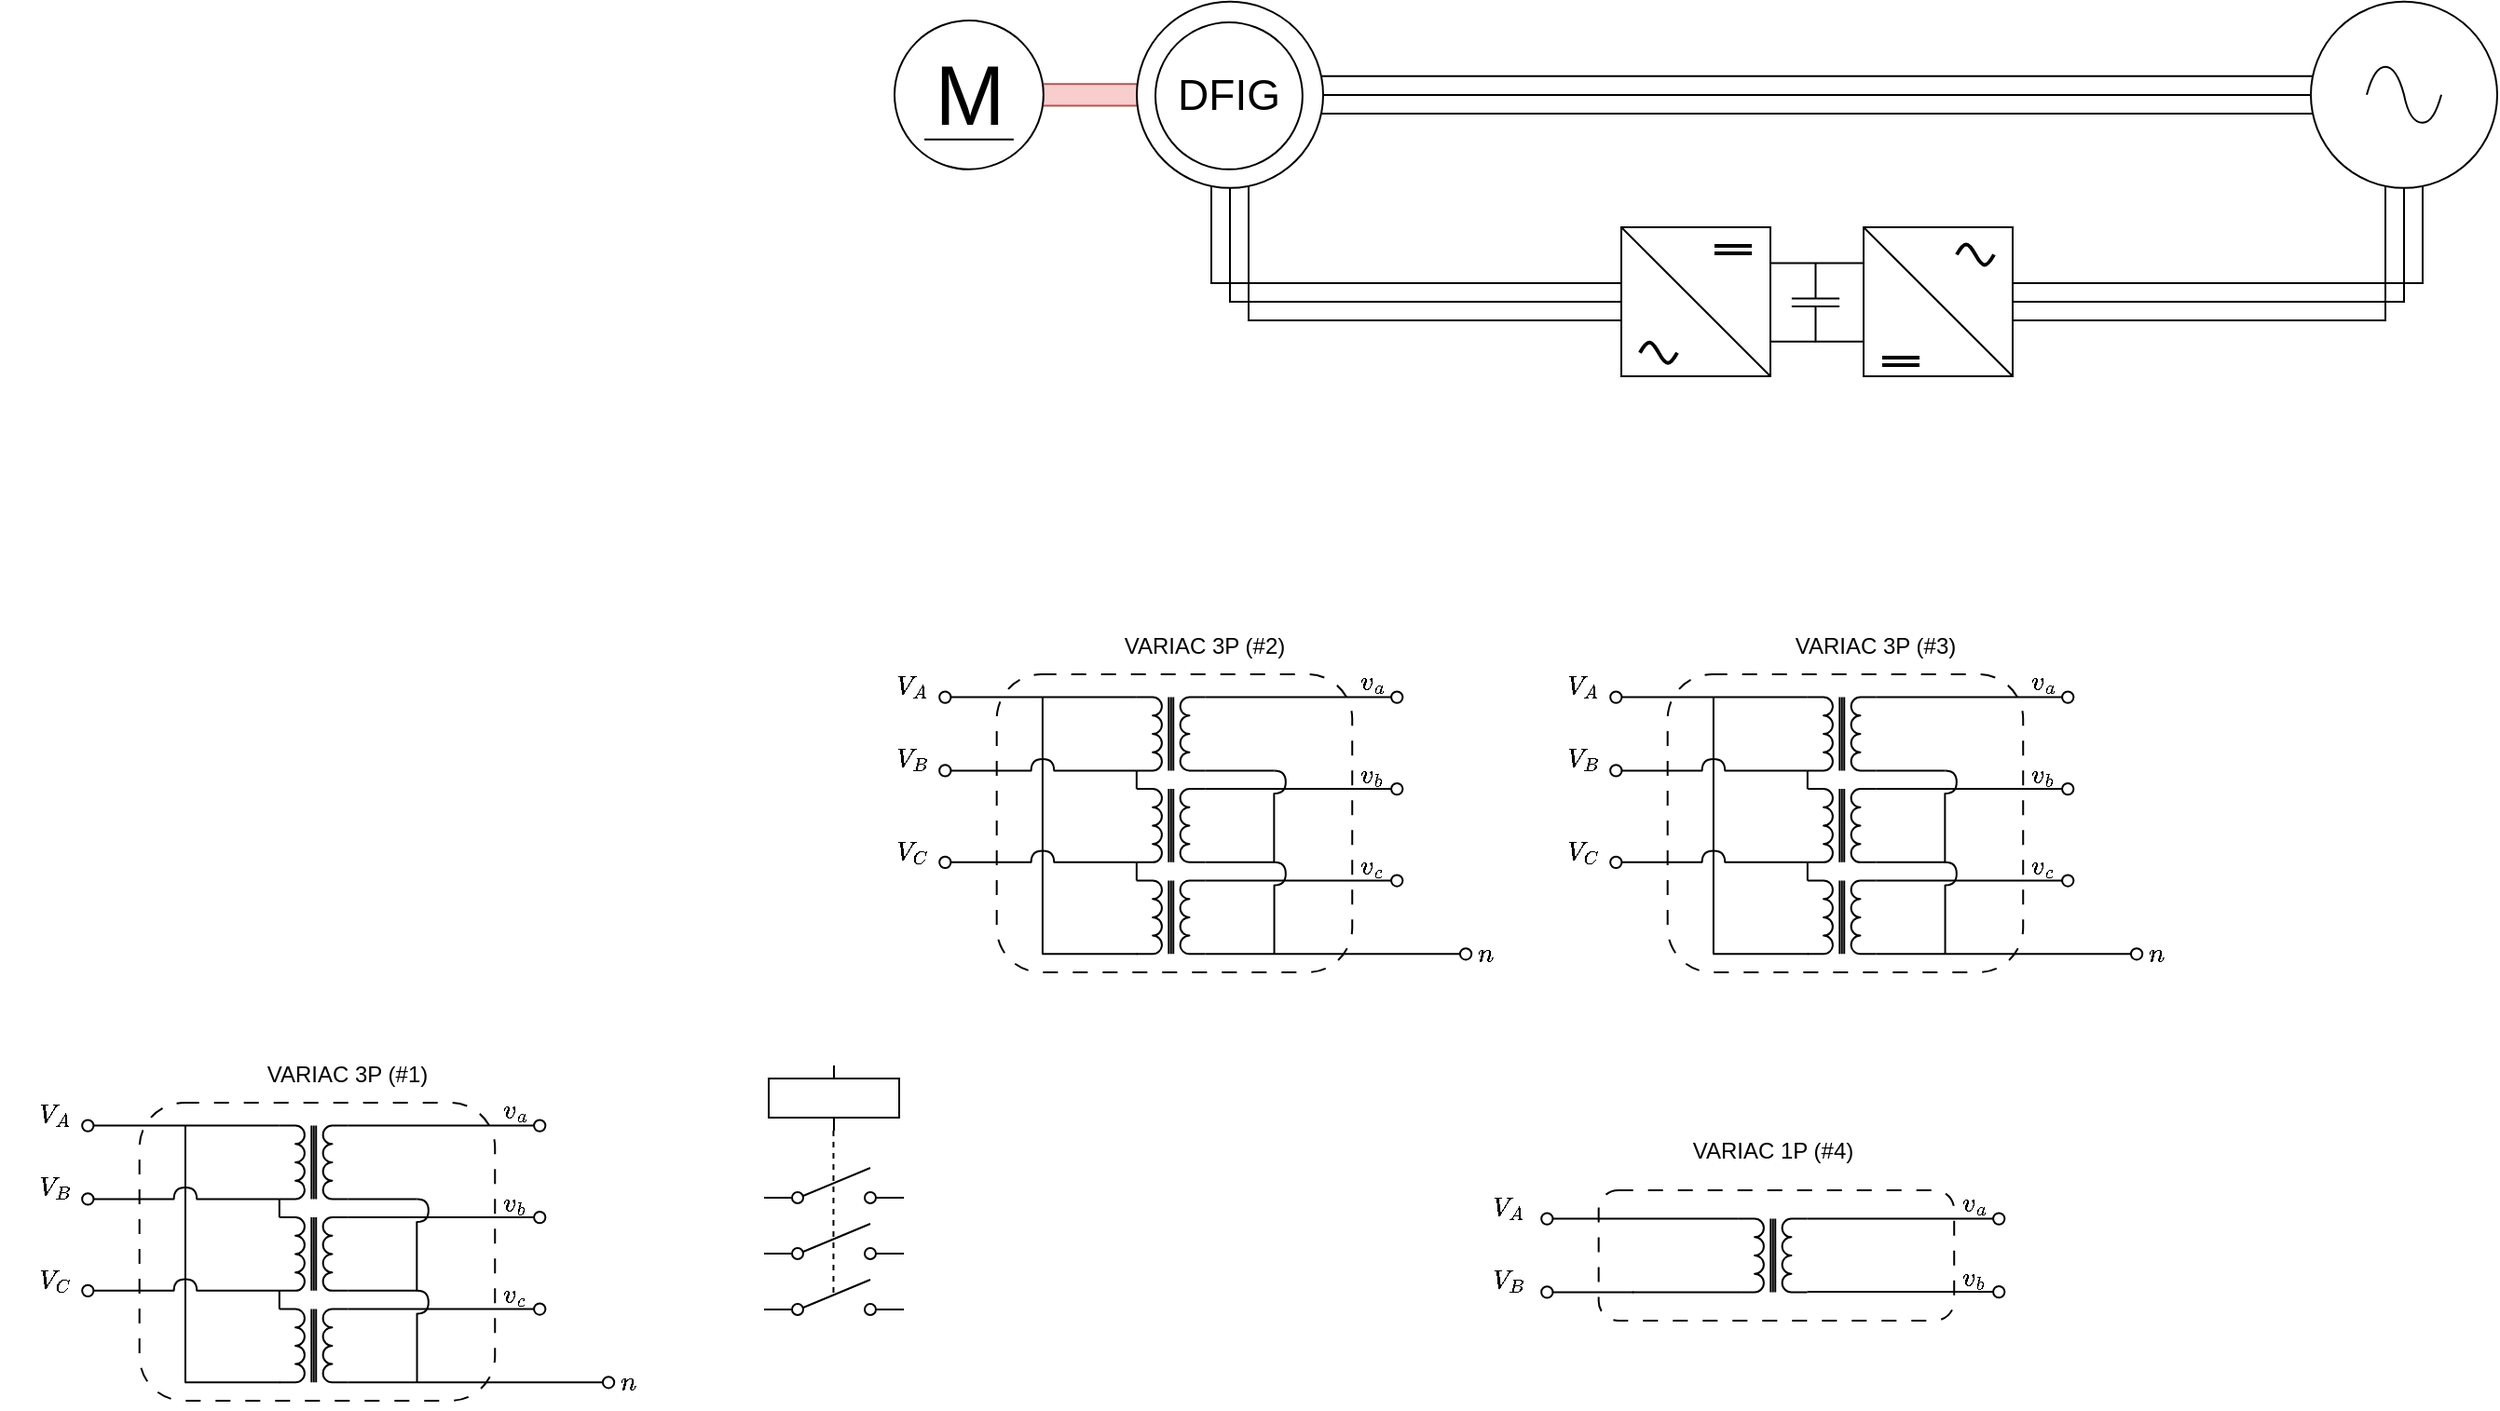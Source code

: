 <mxfile version="24.3.1" type="github">
  <diagram name="Página-1" id="jFUMzmTcp-UO0v1cyduV">
    <mxGraphModel dx="1426" dy="422" grid="1" gridSize="10" guides="1" tooltips="1" connect="1" arrows="1" fold="1" page="0" pageScale="1" pageWidth="827" pageHeight="1169" math="1" shadow="0">
      <root>
        <mxCell id="0" />
        <mxCell id="1" parent="0" />
        <mxCell id="bJwlDcDGvbLAupbXf0Zy-49" value="" style="rounded=1;whiteSpace=wrap;html=1;fillColor=#f8cecc;strokeColor=#b85450;" vertex="1" parent="1">
          <mxGeometry x="-30" y="133.1" width="69.93" height="11.66" as="geometry" />
        </mxCell>
        <mxCell id="bJwlDcDGvbLAupbXf0Zy-27" value="" style="verticalLabelPosition=middle;shadow=0;dashed=0;align=center;html=1;verticalAlign=middle;strokeWidth=1;shape=ellipse;fontSize=23;perimeter=ellipsePerimeter;perimeterSpacing=0;gradientColor=none;fillStyle=auto;" vertex="1" parent="1">
          <mxGeometry x="30" y="88.93" width="100" height="100" as="geometry" />
        </mxCell>
        <mxCell id="bJwlDcDGvbLAupbXf0Zy-1" value="" style="whiteSpace=wrap;html=1;aspect=fixed;" vertex="1" parent="1">
          <mxGeometry x="290" y="210" width="80" height="80" as="geometry" />
        </mxCell>
        <mxCell id="bJwlDcDGvbLAupbXf0Zy-2" value="" style="whiteSpace=wrap;html=1;aspect=fixed;" vertex="1" parent="1">
          <mxGeometry x="420" y="210" width="80" height="80" as="geometry" />
        </mxCell>
        <mxCell id="bJwlDcDGvbLAupbXf0Zy-3" value="" style="endArrow=none;html=1;rounded=0;entryX=0;entryY=0;entryDx=0;entryDy=0;exitX=1;exitY=1;exitDx=0;exitDy=0;" edge="1" parent="1" source="bJwlDcDGvbLAupbXf0Zy-1" target="bJwlDcDGvbLAupbXf0Zy-1">
          <mxGeometry width="50" height="50" relative="1" as="geometry">
            <mxPoint x="370" y="280" as="sourcePoint" />
            <mxPoint x="420" y="230" as="targetPoint" />
          </mxGeometry>
        </mxCell>
        <mxCell id="bJwlDcDGvbLAupbXf0Zy-4" value="" style="endArrow=none;html=1;rounded=0;entryX=0;entryY=0;entryDx=0;entryDy=0;exitX=1;exitY=1;exitDx=0;exitDy=0;" edge="1" parent="1">
          <mxGeometry width="50" height="50" relative="1" as="geometry">
            <mxPoint x="500" y="290" as="sourcePoint" />
            <mxPoint x="420" y="210" as="targetPoint" />
          </mxGeometry>
        </mxCell>
        <mxCell id="bJwlDcDGvbLAupbXf0Zy-6" value="" style="pointerEvents=1;verticalLabelPosition=bottom;shadow=0;dashed=0;align=center;html=1;verticalAlign=top;shape=mxgraph.electrical.waveforms.sine_wave;strokeWidth=2;" vertex="1" parent="1">
          <mxGeometry x="470" y="217.35" width="20" height="14.71" as="geometry" />
        </mxCell>
        <mxCell id="bJwlDcDGvbLAupbXf0Zy-8" value="" style="pointerEvents=1;verticalLabelPosition=bottom;shadow=0;dashed=0;align=center;html=1;verticalAlign=top;shape=mxgraph.electrical.waveforms.sine_wave;strokeWidth=2;" vertex="1" parent="1">
          <mxGeometry x="300" y="270" width="20" height="14.71" as="geometry" />
        </mxCell>
        <mxCell id="bJwlDcDGvbLAupbXf0Zy-12" value="" style="group" vertex="1" connectable="0" parent="1">
          <mxGeometry x="340" y="220" width="20" height="4" as="geometry" />
        </mxCell>
        <mxCell id="bJwlDcDGvbLAupbXf0Zy-10" value="" style="endArrow=none;html=1;rounded=0;strokeWidth=2;" edge="1" parent="bJwlDcDGvbLAupbXf0Zy-12">
          <mxGeometry width="50" height="50" relative="1" as="geometry">
            <mxPoint as="sourcePoint" />
            <mxPoint x="20" as="targetPoint" />
          </mxGeometry>
        </mxCell>
        <mxCell id="bJwlDcDGvbLAupbXf0Zy-9" value="" style="endArrow=none;html=1;rounded=0;strokeWidth=2;" edge="1" parent="bJwlDcDGvbLAupbXf0Zy-12">
          <mxGeometry width="50" height="50" relative="1" as="geometry">
            <mxPoint y="4" as="sourcePoint" />
            <mxPoint x="20" y="4" as="targetPoint" />
          </mxGeometry>
        </mxCell>
        <mxCell id="bJwlDcDGvbLAupbXf0Zy-13" value="" style="group" vertex="1" connectable="0" parent="1">
          <mxGeometry x="430" y="280" width="20" height="4" as="geometry" />
        </mxCell>
        <mxCell id="bJwlDcDGvbLAupbXf0Zy-14" value="" style="endArrow=none;html=1;rounded=0;strokeWidth=2;" edge="1" parent="bJwlDcDGvbLAupbXf0Zy-13">
          <mxGeometry width="50" height="50" relative="1" as="geometry">
            <mxPoint as="sourcePoint" />
            <mxPoint x="20" as="targetPoint" />
          </mxGeometry>
        </mxCell>
        <mxCell id="bJwlDcDGvbLAupbXf0Zy-15" value="" style="endArrow=none;html=1;rounded=0;strokeWidth=2;" edge="1" parent="bJwlDcDGvbLAupbXf0Zy-13">
          <mxGeometry width="50" height="50" relative="1" as="geometry">
            <mxPoint y="4" as="sourcePoint" />
            <mxPoint x="20" y="4" as="targetPoint" />
          </mxGeometry>
        </mxCell>
        <mxCell id="bJwlDcDGvbLAupbXf0Zy-17" value="" style="endArrow=none;html=1;rounded=0;entryX=0;entryY=0;entryDx=0;entryDy=0;" edge="1" parent="1">
          <mxGeometry width="50" height="50" relative="1" as="geometry">
            <mxPoint x="420" y="229.278" as="sourcePoint" />
            <mxPoint x="370" y="229.278" as="targetPoint" />
          </mxGeometry>
        </mxCell>
        <mxCell id="bJwlDcDGvbLAupbXf0Zy-18" value="" style="endArrow=none;html=1;rounded=0;entryX=0;entryY=0;entryDx=0;entryDy=0;" edge="1" parent="1">
          <mxGeometry width="50" height="50" relative="1" as="geometry">
            <mxPoint x="420" y="271.338" as="sourcePoint" />
            <mxPoint x="370" y="271.338" as="targetPoint" />
          </mxGeometry>
        </mxCell>
        <mxCell id="bJwlDcDGvbLAupbXf0Zy-20" value="" style="pointerEvents=1;verticalLabelPosition=bottom;shadow=0;dashed=0;align=center;html=1;verticalAlign=top;shape=mxgraph.electrical.capacitors.capacitor_1;rotation=90;flipV=1;flipH=1;" vertex="1" parent="1">
          <mxGeometry x="372.9" y="237.6" width="42.69" height="25.62" as="geometry" />
        </mxCell>
        <mxCell id="bJwlDcDGvbLAupbXf0Zy-21" value="DFIG" style="verticalLabelPosition=middle;shadow=0;dashed=0;align=center;html=1;verticalAlign=middle;strokeWidth=1;shape=ellipse;fontSize=23;perimeter=ellipsePerimeter;perimeterSpacing=0;gradientColor=none;fillStyle=auto;" vertex="1" parent="1">
          <mxGeometry x="40" y="100" width="78.93" height="78.93" as="geometry" />
        </mxCell>
        <mxCell id="bJwlDcDGvbLAupbXf0Zy-22" value="" style="pointerEvents=1;verticalLabelPosition=bottom;shadow=0;dashed=0;align=center;html=1;verticalAlign=top;shape=mxgraph.electrical.signal_sources.source;aspect=fixed;points=[[0.5,0,0],[1,0.5,0],[0.5,1,0],[0,0.5,0]];elSignalType=ac;" vertex="1" parent="1">
          <mxGeometry x="660" y="88.932" width="100" height="100" as="geometry" />
        </mxCell>
        <mxCell id="bJwlDcDGvbLAupbXf0Zy-23" value="" style="endArrow=none;html=1;rounded=0;entryX=0.002;entryY=0.645;entryDx=0;entryDy=0;entryPerimeter=0;exitX=0.977;exitY=0.645;exitDx=0;exitDy=0;exitPerimeter=0;" edge="1" parent="1">
          <mxGeometry width="50" height="50" relative="1" as="geometry">
            <mxPoint x="128.5" y="149.0" as="sourcePoint" />
            <mxPoint x="661.0" y="149.0" as="targetPoint" />
          </mxGeometry>
        </mxCell>
        <mxCell id="bJwlDcDGvbLAupbXf0Zy-24" value="" style="endArrow=none;html=1;rounded=0;" edge="1" parent="1">
          <mxGeometry width="50" height="50" relative="1" as="geometry">
            <mxPoint x="130" y="139" as="sourcePoint" />
            <mxPoint x="660" y="139" as="targetPoint" />
          </mxGeometry>
        </mxCell>
        <mxCell id="bJwlDcDGvbLAupbXf0Zy-25" value="" style="endArrow=none;html=1;rounded=0;entryX=0.002;entryY=0.645;entryDx=0;entryDy=0;entryPerimeter=0;exitX=0.977;exitY=0.645;exitDx=0;exitDy=0;exitPerimeter=0;" edge="1" parent="1">
          <mxGeometry width="50" height="50" relative="1" as="geometry">
            <mxPoint x="129" y="128.863" as="sourcePoint" />
            <mxPoint x="661" y="128.863" as="targetPoint" />
          </mxGeometry>
        </mxCell>
        <mxCell id="bJwlDcDGvbLAupbXf0Zy-28" value="" style="endArrow=none;html=1;rounded=0;" edge="1" parent="1">
          <mxGeometry width="50" height="50" relative="1" as="geometry">
            <mxPoint x="89.5" y="260" as="sourcePoint" />
            <mxPoint x="290" y="260" as="targetPoint" />
          </mxGeometry>
        </mxCell>
        <mxCell id="bJwlDcDGvbLAupbXf0Zy-29" value="" style="endArrow=none;html=1;rounded=0;" edge="1" parent="1">
          <mxGeometry width="50" height="50" relative="1" as="geometry">
            <mxPoint x="79.5" y="250" as="sourcePoint" />
            <mxPoint x="290" y="250" as="targetPoint" />
          </mxGeometry>
        </mxCell>
        <mxCell id="bJwlDcDGvbLAupbXf0Zy-30" value="" style="endArrow=none;html=1;rounded=0;" edge="1" parent="1">
          <mxGeometry width="50" height="50" relative="1" as="geometry">
            <mxPoint x="69.5" y="240" as="sourcePoint" />
            <mxPoint x="290" y="240" as="targetPoint" />
          </mxGeometry>
        </mxCell>
        <mxCell id="bJwlDcDGvbLAupbXf0Zy-35" value="" style="endArrow=none;html=1;rounded=0;" edge="1" parent="1">
          <mxGeometry width="50" height="50" relative="1" as="geometry">
            <mxPoint x="70" y="240" as="sourcePoint" />
            <mxPoint x="70" y="187.996" as="targetPoint" />
          </mxGeometry>
        </mxCell>
        <mxCell id="bJwlDcDGvbLAupbXf0Zy-36" value="" style="endArrow=none;html=1;rounded=0;" edge="1" parent="1">
          <mxGeometry width="50" height="50" relative="1" as="geometry">
            <mxPoint x="80" y="250" as="sourcePoint" />
            <mxPoint x="80" y="188.996" as="targetPoint" />
          </mxGeometry>
        </mxCell>
        <mxCell id="bJwlDcDGvbLAupbXf0Zy-37" value="" style="endArrow=none;html=1;rounded=0;" edge="1" parent="1">
          <mxGeometry width="50" height="50" relative="1" as="geometry">
            <mxPoint x="90" y="260" as="sourcePoint" />
            <mxPoint x="90" y="187.996" as="targetPoint" />
          </mxGeometry>
        </mxCell>
        <mxCell id="bJwlDcDGvbLAupbXf0Zy-46" value="" style="group" vertex="1" connectable="0" parent="1">
          <mxGeometry x="700" y="187.996" width="20" height="72.004" as="geometry" />
        </mxCell>
        <mxCell id="bJwlDcDGvbLAupbXf0Zy-42" value="" style="endArrow=none;html=1;rounded=0;" edge="1" parent="bJwlDcDGvbLAupbXf0Zy-46">
          <mxGeometry width="50" height="50" relative="1" as="geometry">
            <mxPoint x="20" y="52.004" as="sourcePoint" />
            <mxPoint x="20" as="targetPoint" />
          </mxGeometry>
        </mxCell>
        <mxCell id="bJwlDcDGvbLAupbXf0Zy-43" value="" style="endArrow=none;html=1;rounded=0;" edge="1" parent="bJwlDcDGvbLAupbXf0Zy-46">
          <mxGeometry width="50" height="50" relative="1" as="geometry">
            <mxPoint x="10" y="62.004" as="sourcePoint" />
            <mxPoint x="10" y="1" as="targetPoint" />
          </mxGeometry>
        </mxCell>
        <mxCell id="bJwlDcDGvbLAupbXf0Zy-44" value="" style="endArrow=none;html=1;rounded=0;" edge="1" parent="bJwlDcDGvbLAupbXf0Zy-46">
          <mxGeometry width="50" height="50" relative="1" as="geometry">
            <mxPoint y="72.004" as="sourcePoint" />
            <mxPoint as="targetPoint" />
          </mxGeometry>
        </mxCell>
        <mxCell id="bJwlDcDGvbLAupbXf0Zy-47" value="" style="group" vertex="1" connectable="0" parent="1">
          <mxGeometry x="500" y="240" width="220.5" height="20" as="geometry" />
        </mxCell>
        <mxCell id="bJwlDcDGvbLAupbXf0Zy-39" value="" style="endArrow=none;html=1;rounded=0;" edge="1" parent="bJwlDcDGvbLAupbXf0Zy-47">
          <mxGeometry width="50" height="50" relative="1" as="geometry">
            <mxPoint x="200.5" y="20" as="sourcePoint" />
            <mxPoint y="20" as="targetPoint" />
          </mxGeometry>
        </mxCell>
        <mxCell id="bJwlDcDGvbLAupbXf0Zy-40" value="" style="endArrow=none;html=1;rounded=0;" edge="1" parent="bJwlDcDGvbLAupbXf0Zy-47">
          <mxGeometry width="50" height="50" relative="1" as="geometry">
            <mxPoint x="210.5" y="10" as="sourcePoint" />
            <mxPoint y="10" as="targetPoint" />
          </mxGeometry>
        </mxCell>
        <mxCell id="bJwlDcDGvbLAupbXf0Zy-41" value="" style="endArrow=none;html=1;rounded=0;" edge="1" parent="bJwlDcDGvbLAupbXf0Zy-47">
          <mxGeometry width="50" height="50" relative="1" as="geometry">
            <mxPoint x="220.5" as="sourcePoint" />
            <mxPoint as="targetPoint" />
          </mxGeometry>
        </mxCell>
        <mxCell id="bJwlDcDGvbLAupbXf0Zy-48" value="M" style="dashed=0;outlineConnect=0;align=center;html=1;shape=mxgraph.pid.engines.electric_motor_(dc);fontSize=45;" vertex="1" parent="1">
          <mxGeometry x="-100" y="98.965" width="79.93" height="79.93" as="geometry" />
        </mxCell>
        <mxCell id="bJwlDcDGvbLAupbXf0Zy-277" value="" style="group" vertex="1" connectable="0" parent="1">
          <mxGeometry x="-120" y="420" width="350" height="190" as="geometry" />
        </mxCell>
        <mxCell id="bJwlDcDGvbLAupbXf0Zy-105" value="" style="group" vertex="1" connectable="0" parent="bJwlDcDGvbLAupbXf0Zy-277">
          <mxGeometry x="44.075" y="30" width="308.615" height="160" as="geometry" />
        </mxCell>
        <mxCell id="bJwlDcDGvbLAupbXf0Zy-76" value="" style="rounded=1;whiteSpace=wrap;html=1;fillColor=none;dashed=1;dashPattern=8 8;strokeColor=#000000;fontColor=#FF0000;" vertex="1" parent="bJwlDcDGvbLAupbXf0Zy-105">
          <mxGeometry x="30.769" width="190.77" height="160" as="geometry" />
        </mxCell>
        <mxCell id="bJwlDcDGvbLAupbXf0Zy-50" value="" style="pointerEvents=1;verticalLabelPosition=bottom;shadow=0;dashed=0;align=center;html=1;verticalAlign=top;shape=mxgraph.electrical.inductors.transformer_1;rotation=90;" vertex="1" parent="bJwlDcDGvbLAupbXf0Zy-105">
          <mxGeometry x="104.616" y="13.538" width="39.385" height="36.923" as="geometry" />
        </mxCell>
        <mxCell id="bJwlDcDGvbLAupbXf0Zy-51" value="" style="pointerEvents=1;verticalLabelPosition=bottom;shadow=0;dashed=0;align=center;html=1;verticalAlign=top;shape=mxgraph.electrical.inductors.transformer_1;rotation=90;" vertex="1" parent="bJwlDcDGvbLAupbXf0Zy-105">
          <mxGeometry x="104.616" y="62.769" width="39.385" height="36.923" as="geometry" />
        </mxCell>
        <mxCell id="bJwlDcDGvbLAupbXf0Zy-52" value="" style="pointerEvents=1;verticalLabelPosition=bottom;shadow=0;dashed=0;align=center;html=1;verticalAlign=top;shape=mxgraph.electrical.inductors.transformer_1;rotation=90;" vertex="1" parent="bJwlDcDGvbLAupbXf0Zy-105">
          <mxGeometry x="104.616" y="112" width="39.385" height="36.923" as="geometry" />
        </mxCell>
        <mxCell id="bJwlDcDGvbLAupbXf0Zy-53" value="" style="endArrow=none;html=1;rounded=0;entryX=1;entryY=1;entryDx=0;entryDy=0;entryPerimeter=0;exitX=0;exitY=1;exitDx=0;exitDy=0;exitPerimeter=0;" edge="1" parent="bJwlDcDGvbLAupbXf0Zy-105" source="bJwlDcDGvbLAupbXf0Zy-51" target="bJwlDcDGvbLAupbXf0Zy-50">
          <mxGeometry width="50" height="50" relative="1" as="geometry">
            <mxPoint x="123.078" y="81.231" as="sourcePoint" />
            <mxPoint x="153.847" y="50.462" as="targetPoint" />
          </mxGeometry>
        </mxCell>
        <mxCell id="bJwlDcDGvbLAupbXf0Zy-54" value="" style="endArrow=none;html=1;rounded=0;exitX=0;exitY=1;exitDx=0;exitDy=0;exitPerimeter=0;entryX=1;entryY=1;entryDx=0;entryDy=0;entryPerimeter=0;edgeStyle=orthogonalEdgeStyle;" edge="1" parent="bJwlDcDGvbLAupbXf0Zy-105" source="bJwlDcDGvbLAupbXf0Zy-52" target="bJwlDcDGvbLAupbXf0Zy-51">
          <mxGeometry width="50" height="50" relative="1" as="geometry">
            <mxPoint x="112.001" y="67.692" as="sourcePoint" />
            <mxPoint x="105.847" y="99.692" as="targetPoint" />
          </mxGeometry>
        </mxCell>
        <mxCell id="bJwlDcDGvbLAupbXf0Zy-59" value="" style="endArrow=none;html=1;rounded=0;entryX=0;entryY=1;entryDx=0;entryDy=0;entryPerimeter=0;" edge="1" parent="bJwlDcDGvbLAupbXf0Zy-105" target="bJwlDcDGvbLAupbXf0Zy-50">
          <mxGeometry width="50" height="50" relative="1" as="geometry">
            <mxPoint x="6.154" y="12.308" as="sourcePoint" />
            <mxPoint x="110.77" y="12.308" as="targetPoint" />
          </mxGeometry>
        </mxCell>
        <mxCell id="bJwlDcDGvbLAupbXf0Zy-60" value="" style="endArrow=none;html=1;rounded=0;entryX=0;entryY=1;entryDx=0;entryDy=0;entryPerimeter=0;" edge="1" parent="bJwlDcDGvbLAupbXf0Zy-105">
          <mxGeometry width="50" height="50" relative="1" as="geometry">
            <mxPoint x="55.077" y="150.154" as="sourcePoint" />
            <mxPoint x="106.462" y="150.154" as="targetPoint" />
          </mxGeometry>
        </mxCell>
        <mxCell id="bJwlDcDGvbLAupbXf0Zy-62" value="" style="endArrow=none;html=1;rounded=0;edgeStyle=orthogonalEdgeStyle;endSize=6;strokeWidth=1;" edge="1" parent="bJwlDcDGvbLAupbXf0Zy-105">
          <mxGeometry width="50" height="50" relative="1" as="geometry">
            <mxPoint x="55.385" y="150.154" as="sourcePoint" />
            <mxPoint x="55.385" y="12.308" as="targetPoint" />
          </mxGeometry>
        </mxCell>
        <mxCell id="bJwlDcDGvbLAupbXf0Zy-65" value="" style="endArrow=none;html=1;rounded=0;entryX=0;entryY=1;entryDx=0;entryDy=0;entryPerimeter=0;" edge="1" parent="bJwlDcDGvbLAupbXf0Zy-105">
          <mxGeometry width="50" height="50" relative="1" as="geometry">
            <mxPoint x="61.231" y="51.692" as="sourcePoint" />
            <mxPoint x="105.847" y="51.692" as="targetPoint" />
          </mxGeometry>
        </mxCell>
        <mxCell id="bJwlDcDGvbLAupbXf0Zy-66" value="" style="endArrow=none;html=1;rounded=0;entryX=0;entryY=1;entryDx=0;entryDy=0;entryPerimeter=0;" edge="1" parent="bJwlDcDGvbLAupbXf0Zy-105">
          <mxGeometry width="50" height="50" relative="1" as="geometry">
            <mxPoint x="61.231" y="100.923" as="sourcePoint" />
            <mxPoint x="105.847" y="100.923" as="targetPoint" />
          </mxGeometry>
        </mxCell>
        <mxCell id="bJwlDcDGvbLAupbXf0Zy-69" value="" style="shape=requiredInterface;html=1;verticalLabelPosition=bottom;sketch=0;direction=north;" vertex="1" parent="bJwlDcDGvbLAupbXf0Zy-105">
          <mxGeometry x="49.231" y="45.538" width="12.308" height="6.154" as="geometry" />
        </mxCell>
        <mxCell id="bJwlDcDGvbLAupbXf0Zy-70" value="" style="shape=requiredInterface;html=1;verticalLabelPosition=bottom;sketch=0;direction=north;" vertex="1" parent="bJwlDcDGvbLAupbXf0Zy-105">
          <mxGeometry x="49.231" y="94.769" width="12.308" height="6.154" as="geometry" />
        </mxCell>
        <mxCell id="bJwlDcDGvbLAupbXf0Zy-71" value="" style="endArrow=none;html=1;rounded=0;entryX=0;entryY=1;entryDx=0;entryDy=0;entryPerimeter=0;" edge="1" parent="bJwlDcDGvbLAupbXf0Zy-105">
          <mxGeometry width="50" height="50" relative="1" as="geometry">
            <mxPoint x="6.154" y="100.923" as="sourcePoint" />
            <mxPoint x="49.539" y="100.923" as="targetPoint" />
          </mxGeometry>
        </mxCell>
        <mxCell id="bJwlDcDGvbLAupbXf0Zy-72" value="" style="endArrow=none;html=1;rounded=0;entryX=0;entryY=1;entryDx=0;entryDy=0;entryPerimeter=0;" edge="1" parent="bJwlDcDGvbLAupbXf0Zy-105">
          <mxGeometry width="50" height="50" relative="1" as="geometry">
            <mxPoint x="6.154" y="51.692" as="sourcePoint" />
            <mxPoint x="49.539" y="51.692" as="targetPoint" />
          </mxGeometry>
        </mxCell>
        <mxCell id="bJwlDcDGvbLAupbXf0Zy-73" value="" style="ellipse;whiteSpace=wrap;html=1;aspect=fixed;" vertex="1" parent="bJwlDcDGvbLAupbXf0Zy-105">
          <mxGeometry y="97.846" width="6.154" height="6.154" as="geometry" />
        </mxCell>
        <mxCell id="bJwlDcDGvbLAupbXf0Zy-74" value="" style="ellipse;whiteSpace=wrap;html=1;aspect=fixed;" vertex="1" parent="bJwlDcDGvbLAupbXf0Zy-105">
          <mxGeometry y="48.615" width="6.154" height="6.154" as="geometry" />
        </mxCell>
        <mxCell id="bJwlDcDGvbLAupbXf0Zy-75" value="" style="ellipse;whiteSpace=wrap;html=1;aspect=fixed;" vertex="1" parent="bJwlDcDGvbLAupbXf0Zy-105">
          <mxGeometry y="9.231" width="6.154" height="6.154" as="geometry" />
        </mxCell>
        <mxCell id="bJwlDcDGvbLAupbXf0Zy-81" value="" style="group;direction=east;flipV=0;rotation=0;" vertex="1" connectable="0" parent="bJwlDcDGvbLAupbXf0Zy-105">
          <mxGeometry x="142.77" y="9.231" width="105.847" height="6.154" as="geometry" />
        </mxCell>
        <mxCell id="bJwlDcDGvbLAupbXf0Zy-79" value="" style="endArrow=none;html=1;rounded=0;entryX=0;entryY=1;entryDx=0;entryDy=0;entryPerimeter=0;" edge="1" parent="bJwlDcDGvbLAupbXf0Zy-81">
          <mxGeometry width="50" height="50" relative="1" as="geometry">
            <mxPoint x="99.693" y="3.077" as="sourcePoint" />
            <mxPoint y="3.077" as="targetPoint" />
          </mxGeometry>
        </mxCell>
        <mxCell id="bJwlDcDGvbLAupbXf0Zy-80" value="" style="ellipse;whiteSpace=wrap;html=1;aspect=fixed;rotation=-180;" vertex="1" parent="bJwlDcDGvbLAupbXf0Zy-81">
          <mxGeometry x="99.693" width="6.154" height="6.154" as="geometry" />
        </mxCell>
        <mxCell id="bJwlDcDGvbLAupbXf0Zy-82" value="" style="group;direction=east;flipV=0;rotation=0;" vertex="1" connectable="0" parent="bJwlDcDGvbLAupbXf0Zy-105">
          <mxGeometry x="142.77" y="58.462" width="105.847" height="6.154" as="geometry" />
        </mxCell>
        <mxCell id="bJwlDcDGvbLAupbXf0Zy-83" value="" style="endArrow=none;html=1;rounded=0;entryX=0;entryY=1;entryDx=0;entryDy=0;entryPerimeter=0;" edge="1" parent="bJwlDcDGvbLAupbXf0Zy-82">
          <mxGeometry width="50" height="50" relative="1" as="geometry">
            <mxPoint x="99.693" y="3.077" as="sourcePoint" />
            <mxPoint y="3.077" as="targetPoint" />
          </mxGeometry>
        </mxCell>
        <mxCell id="bJwlDcDGvbLAupbXf0Zy-84" value="" style="ellipse;whiteSpace=wrap;html=1;aspect=fixed;rotation=-180;" vertex="1" parent="bJwlDcDGvbLAupbXf0Zy-82">
          <mxGeometry x="99.693" width="6.154" height="6.154" as="geometry" />
        </mxCell>
        <mxCell id="bJwlDcDGvbLAupbXf0Zy-99" value="" style="shape=requiredInterface;html=1;verticalLabelPosition=bottom;sketch=0;direction=north;rotation=90;" vertex="1" parent="bJwlDcDGvbLAupbXf0Zy-82">
          <mxGeometry x="33.846" y="-3.692" width="12.308" height="6.154" as="geometry" />
        </mxCell>
        <mxCell id="bJwlDcDGvbLAupbXf0Zy-85" value="" style="group;direction=east;flipV=0;rotation=0;" vertex="1" connectable="0" parent="bJwlDcDGvbLAupbXf0Zy-105">
          <mxGeometry x="142.77" y="107.692" width="105.847" height="6.154" as="geometry" />
        </mxCell>
        <mxCell id="bJwlDcDGvbLAupbXf0Zy-86" value="" style="endArrow=none;html=1;rounded=0;entryX=0;entryY=1;entryDx=0;entryDy=0;entryPerimeter=0;" edge="1" parent="bJwlDcDGvbLAupbXf0Zy-85">
          <mxGeometry width="50" height="50" relative="1" as="geometry">
            <mxPoint x="99.693" y="3.077" as="sourcePoint" />
            <mxPoint y="3.077" as="targetPoint" />
          </mxGeometry>
        </mxCell>
        <mxCell id="bJwlDcDGvbLAupbXf0Zy-87" value="" style="ellipse;whiteSpace=wrap;html=1;aspect=fixed;rotation=-180;" vertex="1" parent="bJwlDcDGvbLAupbXf0Zy-85">
          <mxGeometry x="99.693" width="6.154" height="6.154" as="geometry" />
        </mxCell>
        <mxCell id="bJwlDcDGvbLAupbXf0Zy-93" value="" style="endArrow=none;html=1;rounded=0;" edge="1" parent="bJwlDcDGvbLAupbXf0Zy-105">
          <mxGeometry width="50" height="50" relative="1" as="geometry">
            <mxPoint x="142.77" y="51.692" as="sourcePoint" />
            <mxPoint x="179.693" y="51.692" as="targetPoint" />
          </mxGeometry>
        </mxCell>
        <mxCell id="bJwlDcDGvbLAupbXf0Zy-94" value="" style="endArrow=none;html=1;rounded=0;" edge="1" parent="bJwlDcDGvbLAupbXf0Zy-105">
          <mxGeometry width="50" height="50" relative="1" as="geometry">
            <mxPoint x="142.77" y="100.923" as="sourcePoint" />
            <mxPoint x="179.693" y="100.923" as="targetPoint" />
          </mxGeometry>
        </mxCell>
        <mxCell id="bJwlDcDGvbLAupbXf0Zy-95" value="" style="endArrow=none;html=1;rounded=0;" edge="1" parent="bJwlDcDGvbLAupbXf0Zy-105">
          <mxGeometry width="50" height="50" relative="1" as="geometry">
            <mxPoint x="142.77" y="150.154" as="sourcePoint" />
            <mxPoint x="179.693" y="150.154" as="targetPoint" />
          </mxGeometry>
        </mxCell>
        <mxCell id="bJwlDcDGvbLAupbXf0Zy-96" value="" style="shape=requiredInterface;html=1;verticalLabelPosition=bottom;sketch=0;direction=north;rotation=90;" vertex="1" parent="bJwlDcDGvbLAupbXf0Zy-105">
          <mxGeometry x="176.616" y="104" width="12.308" height="6.154" as="geometry" />
        </mxCell>
        <mxCell id="bJwlDcDGvbLAupbXf0Zy-97" value="" style="endArrow=none;html=1;rounded=0;" edge="1" parent="bJwlDcDGvbLAupbXf0Zy-105">
          <mxGeometry width="50" height="50" relative="1" as="geometry">
            <mxPoint x="179.693" y="150.462" as="sourcePoint" />
            <mxPoint x="179.693" y="112.923" as="targetPoint" />
          </mxGeometry>
        </mxCell>
        <mxCell id="bJwlDcDGvbLAupbXf0Zy-98" value="" style="endArrow=none;html=1;rounded=0;" edge="1" parent="bJwlDcDGvbLAupbXf0Zy-105">
          <mxGeometry width="50" height="50" relative="1" as="geometry">
            <mxPoint x="179.601" y="101.231" as="sourcePoint" />
            <mxPoint x="179.601" y="63.692" as="targetPoint" />
          </mxGeometry>
        </mxCell>
        <mxCell id="bJwlDcDGvbLAupbXf0Zy-101" value="" style="group;direction=east;flipV=0;rotation=0;" vertex="1" connectable="0" parent="bJwlDcDGvbLAupbXf0Zy-105">
          <mxGeometry x="179.693" y="147.077" width="105.847" height="6.154" as="geometry" />
        </mxCell>
        <mxCell id="bJwlDcDGvbLAupbXf0Zy-102" value="" style="endArrow=none;html=1;rounded=0;entryX=0;entryY=1;entryDx=0;entryDy=0;entryPerimeter=0;" edge="1" parent="bJwlDcDGvbLAupbXf0Zy-101">
          <mxGeometry width="50" height="50" relative="1" as="geometry">
            <mxPoint x="99.693" y="3.077" as="sourcePoint" />
            <mxPoint y="3.077" as="targetPoint" />
          </mxGeometry>
        </mxCell>
        <mxCell id="bJwlDcDGvbLAupbXf0Zy-103" value="" style="ellipse;whiteSpace=wrap;html=1;aspect=fixed;rotation=-180;" vertex="1" parent="bJwlDcDGvbLAupbXf0Zy-101">
          <mxGeometry x="99.693" width="6.154" height="6.154" as="geometry" />
        </mxCell>
        <mxCell id="bJwlDcDGvbLAupbXf0Zy-271" value="\(v_a\)" style="text;html=1;align=center;verticalAlign=middle;whiteSpace=wrap;rounded=0;" vertex="1" parent="bJwlDcDGvbLAupbXf0Zy-105">
          <mxGeometry x="225.31" y="1.776e-15" width="14.62" height="7.31" as="geometry" />
        </mxCell>
        <mxCell id="bJwlDcDGvbLAupbXf0Zy-272" value="\(v_b\)" style="text;html=1;align=center;verticalAlign=middle;whiteSpace=wrap;rounded=0;" vertex="1" parent="bJwlDcDGvbLAupbXf0Zy-105">
          <mxGeometry x="225.31" y="50.46" width="14.62" height="7.31" as="geometry" />
        </mxCell>
        <mxCell id="bJwlDcDGvbLAupbXf0Zy-273" value="\(v_c\)" style="text;html=1;align=center;verticalAlign=middle;whiteSpace=wrap;rounded=0;" vertex="1" parent="bJwlDcDGvbLAupbXf0Zy-105">
          <mxGeometry x="225.31" y="99.69" width="14.62" height="7.31" as="geometry" />
        </mxCell>
        <mxCell id="bJwlDcDGvbLAupbXf0Zy-274" value="\(n\)" style="text;html=1;align=center;verticalAlign=middle;whiteSpace=wrap;rounded=0;" vertex="1" parent="bJwlDcDGvbLAupbXf0Zy-105">
          <mxGeometry x="285.54" y="145.92" width="14.62" height="7.31" as="geometry" />
        </mxCell>
        <mxCell id="bJwlDcDGvbLAupbXf0Zy-144" value="VARIAC 3P (#2)" style="text;html=1;align=center;verticalAlign=middle;whiteSpace=wrap;rounded=0;" vertex="1" parent="bJwlDcDGvbLAupbXf0Zy-277">
          <mxGeometry x="138.23" width="97.23" height="30" as="geometry" />
        </mxCell>
        <mxCell id="bJwlDcDGvbLAupbXf0Zy-268" value="\(V_A\)" style="text;html=1;align=center;verticalAlign=middle;whiteSpace=wrap;rounded=0;" vertex="1" parent="bJwlDcDGvbLAupbXf0Zy-277">
          <mxGeometry y="21" width="60" height="30" as="geometry" />
        </mxCell>
        <mxCell id="bJwlDcDGvbLAupbXf0Zy-269" value="\(V_B\)" style="text;html=1;align=center;verticalAlign=middle;whiteSpace=wrap;rounded=0;" vertex="1" parent="bJwlDcDGvbLAupbXf0Zy-277">
          <mxGeometry y="60" width="60" height="30" as="geometry" />
        </mxCell>
        <mxCell id="bJwlDcDGvbLAupbXf0Zy-270" value="\(V_C\)" style="text;html=1;align=center;verticalAlign=middle;whiteSpace=wrap;rounded=0;" vertex="1" parent="bJwlDcDGvbLAupbXf0Zy-277">
          <mxGeometry x="0.07" y="110" width="60" height="30" as="geometry" />
        </mxCell>
        <mxCell id="bJwlDcDGvbLAupbXf0Zy-278" value="" style="group" vertex="1" connectable="0" parent="1">
          <mxGeometry x="240" y="420" width="350" height="190" as="geometry" />
        </mxCell>
        <mxCell id="bJwlDcDGvbLAupbXf0Zy-279" value="" style="group" vertex="1" connectable="0" parent="bJwlDcDGvbLAupbXf0Zy-278">
          <mxGeometry x="44.075" y="30" width="308.615" height="160" as="geometry" />
        </mxCell>
        <mxCell id="bJwlDcDGvbLAupbXf0Zy-280" value="" style="rounded=1;whiteSpace=wrap;html=1;fillColor=none;dashed=1;dashPattern=8 8;strokeColor=#000000;fontColor=#FF0000;" vertex="1" parent="bJwlDcDGvbLAupbXf0Zy-279">
          <mxGeometry x="30.769" width="190.77" height="160" as="geometry" />
        </mxCell>
        <mxCell id="bJwlDcDGvbLAupbXf0Zy-281" value="" style="pointerEvents=1;verticalLabelPosition=bottom;shadow=0;dashed=0;align=center;html=1;verticalAlign=top;shape=mxgraph.electrical.inductors.transformer_1;rotation=90;" vertex="1" parent="bJwlDcDGvbLAupbXf0Zy-279">
          <mxGeometry x="104.616" y="13.538" width="39.385" height="36.923" as="geometry" />
        </mxCell>
        <mxCell id="bJwlDcDGvbLAupbXf0Zy-282" value="" style="pointerEvents=1;verticalLabelPosition=bottom;shadow=0;dashed=0;align=center;html=1;verticalAlign=top;shape=mxgraph.electrical.inductors.transformer_1;rotation=90;" vertex="1" parent="bJwlDcDGvbLAupbXf0Zy-279">
          <mxGeometry x="104.616" y="62.769" width="39.385" height="36.923" as="geometry" />
        </mxCell>
        <mxCell id="bJwlDcDGvbLAupbXf0Zy-283" value="" style="pointerEvents=1;verticalLabelPosition=bottom;shadow=0;dashed=0;align=center;html=1;verticalAlign=top;shape=mxgraph.electrical.inductors.transformer_1;rotation=90;" vertex="1" parent="bJwlDcDGvbLAupbXf0Zy-279">
          <mxGeometry x="104.616" y="112" width="39.385" height="36.923" as="geometry" />
        </mxCell>
        <mxCell id="bJwlDcDGvbLAupbXf0Zy-284" value="" style="endArrow=none;html=1;rounded=0;entryX=1;entryY=1;entryDx=0;entryDy=0;entryPerimeter=0;exitX=0;exitY=1;exitDx=0;exitDy=0;exitPerimeter=0;" edge="1" parent="bJwlDcDGvbLAupbXf0Zy-279" source="bJwlDcDGvbLAupbXf0Zy-282" target="bJwlDcDGvbLAupbXf0Zy-281">
          <mxGeometry width="50" height="50" relative="1" as="geometry">
            <mxPoint x="123.078" y="81.231" as="sourcePoint" />
            <mxPoint x="153.847" y="50.462" as="targetPoint" />
          </mxGeometry>
        </mxCell>
        <mxCell id="bJwlDcDGvbLAupbXf0Zy-285" value="" style="endArrow=none;html=1;rounded=0;exitX=0;exitY=1;exitDx=0;exitDy=0;exitPerimeter=0;entryX=1;entryY=1;entryDx=0;entryDy=0;entryPerimeter=0;edgeStyle=orthogonalEdgeStyle;" edge="1" parent="bJwlDcDGvbLAupbXf0Zy-279" source="bJwlDcDGvbLAupbXf0Zy-283" target="bJwlDcDGvbLAupbXf0Zy-282">
          <mxGeometry width="50" height="50" relative="1" as="geometry">
            <mxPoint x="112.001" y="67.692" as="sourcePoint" />
            <mxPoint x="105.847" y="99.692" as="targetPoint" />
          </mxGeometry>
        </mxCell>
        <mxCell id="bJwlDcDGvbLAupbXf0Zy-286" value="" style="endArrow=none;html=1;rounded=0;entryX=0;entryY=1;entryDx=0;entryDy=0;entryPerimeter=0;" edge="1" parent="bJwlDcDGvbLAupbXf0Zy-279" target="bJwlDcDGvbLAupbXf0Zy-281">
          <mxGeometry width="50" height="50" relative="1" as="geometry">
            <mxPoint x="6.154" y="12.308" as="sourcePoint" />
            <mxPoint x="110.77" y="12.308" as="targetPoint" />
          </mxGeometry>
        </mxCell>
        <mxCell id="bJwlDcDGvbLAupbXf0Zy-287" value="" style="endArrow=none;html=1;rounded=0;entryX=0;entryY=1;entryDx=0;entryDy=0;entryPerimeter=0;" edge="1" parent="bJwlDcDGvbLAupbXf0Zy-279">
          <mxGeometry width="50" height="50" relative="1" as="geometry">
            <mxPoint x="55.077" y="150.154" as="sourcePoint" />
            <mxPoint x="106.462" y="150.154" as="targetPoint" />
          </mxGeometry>
        </mxCell>
        <mxCell id="bJwlDcDGvbLAupbXf0Zy-288" value="" style="endArrow=none;html=1;rounded=0;edgeStyle=orthogonalEdgeStyle;endSize=6;strokeWidth=1;" edge="1" parent="bJwlDcDGvbLAupbXf0Zy-279">
          <mxGeometry width="50" height="50" relative="1" as="geometry">
            <mxPoint x="55.385" y="150.154" as="sourcePoint" />
            <mxPoint x="55.385" y="12.308" as="targetPoint" />
          </mxGeometry>
        </mxCell>
        <mxCell id="bJwlDcDGvbLAupbXf0Zy-289" value="" style="endArrow=none;html=1;rounded=0;entryX=0;entryY=1;entryDx=0;entryDy=0;entryPerimeter=0;" edge="1" parent="bJwlDcDGvbLAupbXf0Zy-279">
          <mxGeometry width="50" height="50" relative="1" as="geometry">
            <mxPoint x="61.231" y="51.692" as="sourcePoint" />
            <mxPoint x="105.847" y="51.692" as="targetPoint" />
          </mxGeometry>
        </mxCell>
        <mxCell id="bJwlDcDGvbLAupbXf0Zy-290" value="" style="endArrow=none;html=1;rounded=0;entryX=0;entryY=1;entryDx=0;entryDy=0;entryPerimeter=0;" edge="1" parent="bJwlDcDGvbLAupbXf0Zy-279">
          <mxGeometry width="50" height="50" relative="1" as="geometry">
            <mxPoint x="61.231" y="100.923" as="sourcePoint" />
            <mxPoint x="105.847" y="100.923" as="targetPoint" />
          </mxGeometry>
        </mxCell>
        <mxCell id="bJwlDcDGvbLAupbXf0Zy-291" value="" style="shape=requiredInterface;html=1;verticalLabelPosition=bottom;sketch=0;direction=north;" vertex="1" parent="bJwlDcDGvbLAupbXf0Zy-279">
          <mxGeometry x="49.231" y="45.538" width="12.308" height="6.154" as="geometry" />
        </mxCell>
        <mxCell id="bJwlDcDGvbLAupbXf0Zy-292" value="" style="shape=requiredInterface;html=1;verticalLabelPosition=bottom;sketch=0;direction=north;" vertex="1" parent="bJwlDcDGvbLAupbXf0Zy-279">
          <mxGeometry x="49.231" y="94.769" width="12.308" height="6.154" as="geometry" />
        </mxCell>
        <mxCell id="bJwlDcDGvbLAupbXf0Zy-293" value="" style="endArrow=none;html=1;rounded=0;entryX=0;entryY=1;entryDx=0;entryDy=0;entryPerimeter=0;" edge="1" parent="bJwlDcDGvbLAupbXf0Zy-279">
          <mxGeometry width="50" height="50" relative="1" as="geometry">
            <mxPoint x="6.154" y="100.923" as="sourcePoint" />
            <mxPoint x="49.539" y="100.923" as="targetPoint" />
          </mxGeometry>
        </mxCell>
        <mxCell id="bJwlDcDGvbLAupbXf0Zy-294" value="" style="endArrow=none;html=1;rounded=0;entryX=0;entryY=1;entryDx=0;entryDy=0;entryPerimeter=0;" edge="1" parent="bJwlDcDGvbLAupbXf0Zy-279">
          <mxGeometry width="50" height="50" relative="1" as="geometry">
            <mxPoint x="6.154" y="51.692" as="sourcePoint" />
            <mxPoint x="49.539" y="51.692" as="targetPoint" />
          </mxGeometry>
        </mxCell>
        <mxCell id="bJwlDcDGvbLAupbXf0Zy-295" value="" style="ellipse;whiteSpace=wrap;html=1;aspect=fixed;" vertex="1" parent="bJwlDcDGvbLAupbXf0Zy-279">
          <mxGeometry y="97.846" width="6.154" height="6.154" as="geometry" />
        </mxCell>
        <mxCell id="bJwlDcDGvbLAupbXf0Zy-296" value="" style="ellipse;whiteSpace=wrap;html=1;aspect=fixed;" vertex="1" parent="bJwlDcDGvbLAupbXf0Zy-279">
          <mxGeometry y="48.615" width="6.154" height="6.154" as="geometry" />
        </mxCell>
        <mxCell id="bJwlDcDGvbLAupbXf0Zy-297" value="" style="ellipse;whiteSpace=wrap;html=1;aspect=fixed;" vertex="1" parent="bJwlDcDGvbLAupbXf0Zy-279">
          <mxGeometry y="9.231" width="6.154" height="6.154" as="geometry" />
        </mxCell>
        <mxCell id="bJwlDcDGvbLAupbXf0Zy-298" value="" style="group;direction=east;flipV=0;rotation=0;" vertex="1" connectable="0" parent="bJwlDcDGvbLAupbXf0Zy-279">
          <mxGeometry x="142.77" y="9.231" width="105.847" height="6.154" as="geometry" />
        </mxCell>
        <mxCell id="bJwlDcDGvbLAupbXf0Zy-299" value="" style="endArrow=none;html=1;rounded=0;entryX=0;entryY=1;entryDx=0;entryDy=0;entryPerimeter=0;" edge="1" parent="bJwlDcDGvbLAupbXf0Zy-298">
          <mxGeometry width="50" height="50" relative="1" as="geometry">
            <mxPoint x="99.693" y="3.077" as="sourcePoint" />
            <mxPoint y="3.077" as="targetPoint" />
          </mxGeometry>
        </mxCell>
        <mxCell id="bJwlDcDGvbLAupbXf0Zy-300" value="" style="ellipse;whiteSpace=wrap;html=1;aspect=fixed;rotation=-180;" vertex="1" parent="bJwlDcDGvbLAupbXf0Zy-298">
          <mxGeometry x="99.693" width="6.154" height="6.154" as="geometry" />
        </mxCell>
        <mxCell id="bJwlDcDGvbLAupbXf0Zy-301" value="" style="group;direction=east;flipV=0;rotation=0;" vertex="1" connectable="0" parent="bJwlDcDGvbLAupbXf0Zy-279">
          <mxGeometry x="142.77" y="58.462" width="105.847" height="6.154" as="geometry" />
        </mxCell>
        <mxCell id="bJwlDcDGvbLAupbXf0Zy-302" value="" style="endArrow=none;html=1;rounded=0;entryX=0;entryY=1;entryDx=0;entryDy=0;entryPerimeter=0;" edge="1" parent="bJwlDcDGvbLAupbXf0Zy-301">
          <mxGeometry width="50" height="50" relative="1" as="geometry">
            <mxPoint x="99.693" y="3.077" as="sourcePoint" />
            <mxPoint y="3.077" as="targetPoint" />
          </mxGeometry>
        </mxCell>
        <mxCell id="bJwlDcDGvbLAupbXf0Zy-303" value="" style="ellipse;whiteSpace=wrap;html=1;aspect=fixed;rotation=-180;" vertex="1" parent="bJwlDcDGvbLAupbXf0Zy-301">
          <mxGeometry x="99.693" width="6.154" height="6.154" as="geometry" />
        </mxCell>
        <mxCell id="bJwlDcDGvbLAupbXf0Zy-304" value="" style="shape=requiredInterface;html=1;verticalLabelPosition=bottom;sketch=0;direction=north;rotation=90;" vertex="1" parent="bJwlDcDGvbLAupbXf0Zy-301">
          <mxGeometry x="33.846" y="-3.692" width="12.308" height="6.154" as="geometry" />
        </mxCell>
        <mxCell id="bJwlDcDGvbLAupbXf0Zy-305" value="" style="group;direction=east;flipV=0;rotation=0;" vertex="1" connectable="0" parent="bJwlDcDGvbLAupbXf0Zy-279">
          <mxGeometry x="142.77" y="107.692" width="105.847" height="6.154" as="geometry" />
        </mxCell>
        <mxCell id="bJwlDcDGvbLAupbXf0Zy-306" value="" style="endArrow=none;html=1;rounded=0;entryX=0;entryY=1;entryDx=0;entryDy=0;entryPerimeter=0;" edge="1" parent="bJwlDcDGvbLAupbXf0Zy-305">
          <mxGeometry width="50" height="50" relative="1" as="geometry">
            <mxPoint x="99.693" y="3.077" as="sourcePoint" />
            <mxPoint y="3.077" as="targetPoint" />
          </mxGeometry>
        </mxCell>
        <mxCell id="bJwlDcDGvbLAupbXf0Zy-307" value="" style="ellipse;whiteSpace=wrap;html=1;aspect=fixed;rotation=-180;" vertex="1" parent="bJwlDcDGvbLAupbXf0Zy-305">
          <mxGeometry x="99.693" width="6.154" height="6.154" as="geometry" />
        </mxCell>
        <mxCell id="bJwlDcDGvbLAupbXf0Zy-308" value="" style="endArrow=none;html=1;rounded=0;" edge="1" parent="bJwlDcDGvbLAupbXf0Zy-279">
          <mxGeometry width="50" height="50" relative="1" as="geometry">
            <mxPoint x="142.77" y="51.692" as="sourcePoint" />
            <mxPoint x="179.693" y="51.692" as="targetPoint" />
          </mxGeometry>
        </mxCell>
        <mxCell id="bJwlDcDGvbLAupbXf0Zy-309" value="" style="endArrow=none;html=1;rounded=0;" edge="1" parent="bJwlDcDGvbLAupbXf0Zy-279">
          <mxGeometry width="50" height="50" relative="1" as="geometry">
            <mxPoint x="142.77" y="100.923" as="sourcePoint" />
            <mxPoint x="179.693" y="100.923" as="targetPoint" />
          </mxGeometry>
        </mxCell>
        <mxCell id="bJwlDcDGvbLAupbXf0Zy-310" value="" style="endArrow=none;html=1;rounded=0;" edge="1" parent="bJwlDcDGvbLAupbXf0Zy-279">
          <mxGeometry width="50" height="50" relative="1" as="geometry">
            <mxPoint x="142.77" y="150.154" as="sourcePoint" />
            <mxPoint x="179.693" y="150.154" as="targetPoint" />
          </mxGeometry>
        </mxCell>
        <mxCell id="bJwlDcDGvbLAupbXf0Zy-311" value="" style="shape=requiredInterface;html=1;verticalLabelPosition=bottom;sketch=0;direction=north;rotation=90;" vertex="1" parent="bJwlDcDGvbLAupbXf0Zy-279">
          <mxGeometry x="176.616" y="104" width="12.308" height="6.154" as="geometry" />
        </mxCell>
        <mxCell id="bJwlDcDGvbLAupbXf0Zy-312" value="" style="endArrow=none;html=1;rounded=0;" edge="1" parent="bJwlDcDGvbLAupbXf0Zy-279">
          <mxGeometry width="50" height="50" relative="1" as="geometry">
            <mxPoint x="179.693" y="150.462" as="sourcePoint" />
            <mxPoint x="179.693" y="112.923" as="targetPoint" />
          </mxGeometry>
        </mxCell>
        <mxCell id="bJwlDcDGvbLAupbXf0Zy-313" value="" style="endArrow=none;html=1;rounded=0;" edge="1" parent="bJwlDcDGvbLAupbXf0Zy-279">
          <mxGeometry width="50" height="50" relative="1" as="geometry">
            <mxPoint x="179.601" y="101.231" as="sourcePoint" />
            <mxPoint x="179.601" y="63.692" as="targetPoint" />
          </mxGeometry>
        </mxCell>
        <mxCell id="bJwlDcDGvbLAupbXf0Zy-314" value="" style="group;direction=east;flipV=0;rotation=0;" vertex="1" connectable="0" parent="bJwlDcDGvbLAupbXf0Zy-279">
          <mxGeometry x="179.693" y="147.077" width="105.847" height="6.154" as="geometry" />
        </mxCell>
        <mxCell id="bJwlDcDGvbLAupbXf0Zy-315" value="" style="endArrow=none;html=1;rounded=0;entryX=0;entryY=1;entryDx=0;entryDy=0;entryPerimeter=0;" edge="1" parent="bJwlDcDGvbLAupbXf0Zy-314">
          <mxGeometry width="50" height="50" relative="1" as="geometry">
            <mxPoint x="99.693" y="3.077" as="sourcePoint" />
            <mxPoint y="3.077" as="targetPoint" />
          </mxGeometry>
        </mxCell>
        <mxCell id="bJwlDcDGvbLAupbXf0Zy-316" value="" style="ellipse;whiteSpace=wrap;html=1;aspect=fixed;rotation=-180;" vertex="1" parent="bJwlDcDGvbLAupbXf0Zy-314">
          <mxGeometry x="99.693" width="6.154" height="6.154" as="geometry" />
        </mxCell>
        <mxCell id="bJwlDcDGvbLAupbXf0Zy-317" value="\(v_a\)" style="text;html=1;align=center;verticalAlign=middle;whiteSpace=wrap;rounded=0;" vertex="1" parent="bJwlDcDGvbLAupbXf0Zy-279">
          <mxGeometry x="225.31" y="1.776e-15" width="14.62" height="7.31" as="geometry" />
        </mxCell>
        <mxCell id="bJwlDcDGvbLAupbXf0Zy-318" value="\(v_b\)" style="text;html=1;align=center;verticalAlign=middle;whiteSpace=wrap;rounded=0;" vertex="1" parent="bJwlDcDGvbLAupbXf0Zy-279">
          <mxGeometry x="225.31" y="50.46" width="14.62" height="7.31" as="geometry" />
        </mxCell>
        <mxCell id="bJwlDcDGvbLAupbXf0Zy-319" value="\(v_c\)" style="text;html=1;align=center;verticalAlign=middle;whiteSpace=wrap;rounded=0;" vertex="1" parent="bJwlDcDGvbLAupbXf0Zy-279">
          <mxGeometry x="225.31" y="99.69" width="14.62" height="7.31" as="geometry" />
        </mxCell>
        <mxCell id="bJwlDcDGvbLAupbXf0Zy-320" value="\(n\)" style="text;html=1;align=center;verticalAlign=middle;whiteSpace=wrap;rounded=0;" vertex="1" parent="bJwlDcDGvbLAupbXf0Zy-279">
          <mxGeometry x="285.54" y="145.92" width="14.62" height="7.31" as="geometry" />
        </mxCell>
        <mxCell id="bJwlDcDGvbLAupbXf0Zy-321" value="VARIAC 3P (#3)" style="text;html=1;align=center;verticalAlign=middle;whiteSpace=wrap;rounded=0;" vertex="1" parent="bJwlDcDGvbLAupbXf0Zy-278">
          <mxGeometry x="138.23" width="97.23" height="30" as="geometry" />
        </mxCell>
        <mxCell id="bJwlDcDGvbLAupbXf0Zy-322" value="\(V_A\)" style="text;html=1;align=center;verticalAlign=middle;whiteSpace=wrap;rounded=0;" vertex="1" parent="bJwlDcDGvbLAupbXf0Zy-278">
          <mxGeometry y="21" width="60" height="30" as="geometry" />
        </mxCell>
        <mxCell id="bJwlDcDGvbLAupbXf0Zy-323" value="\(V_B\)" style="text;html=1;align=center;verticalAlign=middle;whiteSpace=wrap;rounded=0;" vertex="1" parent="bJwlDcDGvbLAupbXf0Zy-278">
          <mxGeometry y="60" width="60" height="30" as="geometry" />
        </mxCell>
        <mxCell id="bJwlDcDGvbLAupbXf0Zy-324" value="\(V_C\)" style="text;html=1;align=center;verticalAlign=middle;whiteSpace=wrap;rounded=0;" vertex="1" parent="bJwlDcDGvbLAupbXf0Zy-278">
          <mxGeometry x="0.07" y="110" width="60" height="30" as="geometry" />
        </mxCell>
        <mxCell id="bJwlDcDGvbLAupbXf0Zy-325" value="" style="group" vertex="1" connectable="0" parent="1">
          <mxGeometry x="-580" y="650" width="350" height="190" as="geometry" />
        </mxCell>
        <mxCell id="bJwlDcDGvbLAupbXf0Zy-326" value="" style="group" vertex="1" connectable="0" parent="bJwlDcDGvbLAupbXf0Zy-325">
          <mxGeometry x="44.075" y="30" width="308.615" height="160" as="geometry" />
        </mxCell>
        <mxCell id="bJwlDcDGvbLAupbXf0Zy-327" value="" style="rounded=1;whiteSpace=wrap;html=1;fillColor=none;dashed=1;dashPattern=8 8;strokeColor=#000000;fontColor=#FF0000;" vertex="1" parent="bJwlDcDGvbLAupbXf0Zy-326">
          <mxGeometry x="30.769" width="190.77" height="160" as="geometry" />
        </mxCell>
        <mxCell id="bJwlDcDGvbLAupbXf0Zy-328" value="" style="pointerEvents=1;verticalLabelPosition=bottom;shadow=0;dashed=0;align=center;html=1;verticalAlign=top;shape=mxgraph.electrical.inductors.transformer_1;rotation=90;" vertex="1" parent="bJwlDcDGvbLAupbXf0Zy-326">
          <mxGeometry x="104.616" y="13.538" width="39.385" height="36.923" as="geometry" />
        </mxCell>
        <mxCell id="bJwlDcDGvbLAupbXf0Zy-329" value="" style="pointerEvents=1;verticalLabelPosition=bottom;shadow=0;dashed=0;align=center;html=1;verticalAlign=top;shape=mxgraph.electrical.inductors.transformer_1;rotation=90;" vertex="1" parent="bJwlDcDGvbLAupbXf0Zy-326">
          <mxGeometry x="104.616" y="62.769" width="39.385" height="36.923" as="geometry" />
        </mxCell>
        <mxCell id="bJwlDcDGvbLAupbXf0Zy-330" value="" style="pointerEvents=1;verticalLabelPosition=bottom;shadow=0;dashed=0;align=center;html=1;verticalAlign=top;shape=mxgraph.electrical.inductors.transformer_1;rotation=90;" vertex="1" parent="bJwlDcDGvbLAupbXf0Zy-326">
          <mxGeometry x="104.616" y="112" width="39.385" height="36.923" as="geometry" />
        </mxCell>
        <mxCell id="bJwlDcDGvbLAupbXf0Zy-331" value="" style="endArrow=none;html=1;rounded=0;entryX=1;entryY=1;entryDx=0;entryDy=0;entryPerimeter=0;exitX=0;exitY=1;exitDx=0;exitDy=0;exitPerimeter=0;" edge="1" parent="bJwlDcDGvbLAupbXf0Zy-326" source="bJwlDcDGvbLAupbXf0Zy-329" target="bJwlDcDGvbLAupbXf0Zy-328">
          <mxGeometry width="50" height="50" relative="1" as="geometry">
            <mxPoint x="123.078" y="81.231" as="sourcePoint" />
            <mxPoint x="153.847" y="50.462" as="targetPoint" />
          </mxGeometry>
        </mxCell>
        <mxCell id="bJwlDcDGvbLAupbXf0Zy-332" value="" style="endArrow=none;html=1;rounded=0;exitX=0;exitY=1;exitDx=0;exitDy=0;exitPerimeter=0;entryX=1;entryY=1;entryDx=0;entryDy=0;entryPerimeter=0;edgeStyle=orthogonalEdgeStyle;" edge="1" parent="bJwlDcDGvbLAupbXf0Zy-326" source="bJwlDcDGvbLAupbXf0Zy-330" target="bJwlDcDGvbLAupbXf0Zy-329">
          <mxGeometry width="50" height="50" relative="1" as="geometry">
            <mxPoint x="112.001" y="67.692" as="sourcePoint" />
            <mxPoint x="105.847" y="99.692" as="targetPoint" />
          </mxGeometry>
        </mxCell>
        <mxCell id="bJwlDcDGvbLAupbXf0Zy-333" value="" style="endArrow=none;html=1;rounded=0;entryX=0;entryY=1;entryDx=0;entryDy=0;entryPerimeter=0;" edge="1" parent="bJwlDcDGvbLAupbXf0Zy-326" target="bJwlDcDGvbLAupbXf0Zy-328">
          <mxGeometry width="50" height="50" relative="1" as="geometry">
            <mxPoint x="6.154" y="12.308" as="sourcePoint" />
            <mxPoint x="110.77" y="12.308" as="targetPoint" />
          </mxGeometry>
        </mxCell>
        <mxCell id="bJwlDcDGvbLAupbXf0Zy-334" value="" style="endArrow=none;html=1;rounded=0;entryX=0;entryY=1;entryDx=0;entryDy=0;entryPerimeter=0;" edge="1" parent="bJwlDcDGvbLAupbXf0Zy-326">
          <mxGeometry width="50" height="50" relative="1" as="geometry">
            <mxPoint x="55.077" y="150.154" as="sourcePoint" />
            <mxPoint x="106.462" y="150.154" as="targetPoint" />
          </mxGeometry>
        </mxCell>
        <mxCell id="bJwlDcDGvbLAupbXf0Zy-335" value="" style="endArrow=none;html=1;rounded=0;edgeStyle=orthogonalEdgeStyle;endSize=6;strokeWidth=1;" edge="1" parent="bJwlDcDGvbLAupbXf0Zy-326">
          <mxGeometry width="50" height="50" relative="1" as="geometry">
            <mxPoint x="55.385" y="150.154" as="sourcePoint" />
            <mxPoint x="55.385" y="12.308" as="targetPoint" />
          </mxGeometry>
        </mxCell>
        <mxCell id="bJwlDcDGvbLAupbXf0Zy-336" value="" style="endArrow=none;html=1;rounded=0;entryX=0;entryY=1;entryDx=0;entryDy=0;entryPerimeter=0;" edge="1" parent="bJwlDcDGvbLAupbXf0Zy-326">
          <mxGeometry width="50" height="50" relative="1" as="geometry">
            <mxPoint x="61.231" y="51.692" as="sourcePoint" />
            <mxPoint x="105.847" y="51.692" as="targetPoint" />
          </mxGeometry>
        </mxCell>
        <mxCell id="bJwlDcDGvbLAupbXf0Zy-337" value="" style="endArrow=none;html=1;rounded=0;entryX=0;entryY=1;entryDx=0;entryDy=0;entryPerimeter=0;" edge="1" parent="bJwlDcDGvbLAupbXf0Zy-326">
          <mxGeometry width="50" height="50" relative="1" as="geometry">
            <mxPoint x="61.231" y="100.923" as="sourcePoint" />
            <mxPoint x="105.847" y="100.923" as="targetPoint" />
          </mxGeometry>
        </mxCell>
        <mxCell id="bJwlDcDGvbLAupbXf0Zy-338" value="" style="shape=requiredInterface;html=1;verticalLabelPosition=bottom;sketch=0;direction=north;" vertex="1" parent="bJwlDcDGvbLAupbXf0Zy-326">
          <mxGeometry x="49.231" y="45.538" width="12.308" height="6.154" as="geometry" />
        </mxCell>
        <mxCell id="bJwlDcDGvbLAupbXf0Zy-339" value="" style="shape=requiredInterface;html=1;verticalLabelPosition=bottom;sketch=0;direction=north;" vertex="1" parent="bJwlDcDGvbLAupbXf0Zy-326">
          <mxGeometry x="49.231" y="94.769" width="12.308" height="6.154" as="geometry" />
        </mxCell>
        <mxCell id="bJwlDcDGvbLAupbXf0Zy-340" value="" style="endArrow=none;html=1;rounded=0;entryX=0;entryY=1;entryDx=0;entryDy=0;entryPerimeter=0;" edge="1" parent="bJwlDcDGvbLAupbXf0Zy-326">
          <mxGeometry width="50" height="50" relative="1" as="geometry">
            <mxPoint x="6.154" y="100.923" as="sourcePoint" />
            <mxPoint x="49.539" y="100.923" as="targetPoint" />
          </mxGeometry>
        </mxCell>
        <mxCell id="bJwlDcDGvbLAupbXf0Zy-341" value="" style="endArrow=none;html=1;rounded=0;entryX=0;entryY=1;entryDx=0;entryDy=0;entryPerimeter=0;" edge="1" parent="bJwlDcDGvbLAupbXf0Zy-326">
          <mxGeometry width="50" height="50" relative="1" as="geometry">
            <mxPoint x="6.154" y="51.692" as="sourcePoint" />
            <mxPoint x="49.539" y="51.692" as="targetPoint" />
          </mxGeometry>
        </mxCell>
        <mxCell id="bJwlDcDGvbLAupbXf0Zy-342" value="" style="ellipse;whiteSpace=wrap;html=1;aspect=fixed;" vertex="1" parent="bJwlDcDGvbLAupbXf0Zy-326">
          <mxGeometry y="97.846" width="6.154" height="6.154" as="geometry" />
        </mxCell>
        <mxCell id="bJwlDcDGvbLAupbXf0Zy-343" value="" style="ellipse;whiteSpace=wrap;html=1;aspect=fixed;" vertex="1" parent="bJwlDcDGvbLAupbXf0Zy-326">
          <mxGeometry y="48.615" width="6.154" height="6.154" as="geometry" />
        </mxCell>
        <mxCell id="bJwlDcDGvbLAupbXf0Zy-344" value="" style="ellipse;whiteSpace=wrap;html=1;aspect=fixed;" vertex="1" parent="bJwlDcDGvbLAupbXf0Zy-326">
          <mxGeometry y="9.231" width="6.154" height="6.154" as="geometry" />
        </mxCell>
        <mxCell id="bJwlDcDGvbLAupbXf0Zy-345" value="" style="group;direction=east;flipV=0;rotation=0;" vertex="1" connectable="0" parent="bJwlDcDGvbLAupbXf0Zy-326">
          <mxGeometry x="142.77" y="9.231" width="105.847" height="6.154" as="geometry" />
        </mxCell>
        <mxCell id="bJwlDcDGvbLAupbXf0Zy-346" value="" style="endArrow=none;html=1;rounded=0;entryX=0;entryY=1;entryDx=0;entryDy=0;entryPerimeter=0;" edge="1" parent="bJwlDcDGvbLAupbXf0Zy-345">
          <mxGeometry width="50" height="50" relative="1" as="geometry">
            <mxPoint x="99.693" y="3.077" as="sourcePoint" />
            <mxPoint y="3.077" as="targetPoint" />
          </mxGeometry>
        </mxCell>
        <mxCell id="bJwlDcDGvbLAupbXf0Zy-347" value="" style="ellipse;whiteSpace=wrap;html=1;aspect=fixed;rotation=-180;" vertex="1" parent="bJwlDcDGvbLAupbXf0Zy-345">
          <mxGeometry x="99.693" width="6.154" height="6.154" as="geometry" />
        </mxCell>
        <mxCell id="bJwlDcDGvbLAupbXf0Zy-348" value="" style="group;direction=east;flipV=0;rotation=0;" vertex="1" connectable="0" parent="bJwlDcDGvbLAupbXf0Zy-326">
          <mxGeometry x="142.77" y="58.462" width="105.847" height="6.154" as="geometry" />
        </mxCell>
        <mxCell id="bJwlDcDGvbLAupbXf0Zy-349" value="" style="endArrow=none;html=1;rounded=0;entryX=0;entryY=1;entryDx=0;entryDy=0;entryPerimeter=0;" edge="1" parent="bJwlDcDGvbLAupbXf0Zy-348">
          <mxGeometry width="50" height="50" relative="1" as="geometry">
            <mxPoint x="99.693" y="3.077" as="sourcePoint" />
            <mxPoint y="3.077" as="targetPoint" />
          </mxGeometry>
        </mxCell>
        <mxCell id="bJwlDcDGvbLAupbXf0Zy-350" value="" style="ellipse;whiteSpace=wrap;html=1;aspect=fixed;rotation=-180;" vertex="1" parent="bJwlDcDGvbLAupbXf0Zy-348">
          <mxGeometry x="99.693" width="6.154" height="6.154" as="geometry" />
        </mxCell>
        <mxCell id="bJwlDcDGvbLAupbXf0Zy-351" value="" style="shape=requiredInterface;html=1;verticalLabelPosition=bottom;sketch=0;direction=north;rotation=90;" vertex="1" parent="bJwlDcDGvbLAupbXf0Zy-348">
          <mxGeometry x="33.846" y="-3.692" width="12.308" height="6.154" as="geometry" />
        </mxCell>
        <mxCell id="bJwlDcDGvbLAupbXf0Zy-352" value="" style="group;direction=east;flipV=0;rotation=0;" vertex="1" connectable="0" parent="bJwlDcDGvbLAupbXf0Zy-326">
          <mxGeometry x="142.77" y="107.692" width="105.847" height="6.154" as="geometry" />
        </mxCell>
        <mxCell id="bJwlDcDGvbLAupbXf0Zy-353" value="" style="endArrow=none;html=1;rounded=0;entryX=0;entryY=1;entryDx=0;entryDy=0;entryPerimeter=0;" edge="1" parent="bJwlDcDGvbLAupbXf0Zy-352">
          <mxGeometry width="50" height="50" relative="1" as="geometry">
            <mxPoint x="99.693" y="3.077" as="sourcePoint" />
            <mxPoint y="3.077" as="targetPoint" />
          </mxGeometry>
        </mxCell>
        <mxCell id="bJwlDcDGvbLAupbXf0Zy-354" value="" style="ellipse;whiteSpace=wrap;html=1;aspect=fixed;rotation=-180;" vertex="1" parent="bJwlDcDGvbLAupbXf0Zy-352">
          <mxGeometry x="99.693" width="6.154" height="6.154" as="geometry" />
        </mxCell>
        <mxCell id="bJwlDcDGvbLAupbXf0Zy-355" value="" style="endArrow=none;html=1;rounded=0;" edge="1" parent="bJwlDcDGvbLAupbXf0Zy-326">
          <mxGeometry width="50" height="50" relative="1" as="geometry">
            <mxPoint x="142.77" y="51.692" as="sourcePoint" />
            <mxPoint x="179.693" y="51.692" as="targetPoint" />
          </mxGeometry>
        </mxCell>
        <mxCell id="bJwlDcDGvbLAupbXf0Zy-356" value="" style="endArrow=none;html=1;rounded=0;" edge="1" parent="bJwlDcDGvbLAupbXf0Zy-326">
          <mxGeometry width="50" height="50" relative="1" as="geometry">
            <mxPoint x="142.77" y="100.923" as="sourcePoint" />
            <mxPoint x="179.693" y="100.923" as="targetPoint" />
          </mxGeometry>
        </mxCell>
        <mxCell id="bJwlDcDGvbLAupbXf0Zy-357" value="" style="endArrow=none;html=1;rounded=0;" edge="1" parent="bJwlDcDGvbLAupbXf0Zy-326">
          <mxGeometry width="50" height="50" relative="1" as="geometry">
            <mxPoint x="142.77" y="150.154" as="sourcePoint" />
            <mxPoint x="179.693" y="150.154" as="targetPoint" />
          </mxGeometry>
        </mxCell>
        <mxCell id="bJwlDcDGvbLAupbXf0Zy-358" value="" style="shape=requiredInterface;html=1;verticalLabelPosition=bottom;sketch=0;direction=north;rotation=90;" vertex="1" parent="bJwlDcDGvbLAupbXf0Zy-326">
          <mxGeometry x="176.616" y="104" width="12.308" height="6.154" as="geometry" />
        </mxCell>
        <mxCell id="bJwlDcDGvbLAupbXf0Zy-359" value="" style="endArrow=none;html=1;rounded=0;" edge="1" parent="bJwlDcDGvbLAupbXf0Zy-326">
          <mxGeometry width="50" height="50" relative="1" as="geometry">
            <mxPoint x="179.693" y="150.462" as="sourcePoint" />
            <mxPoint x="179.693" y="112.923" as="targetPoint" />
          </mxGeometry>
        </mxCell>
        <mxCell id="bJwlDcDGvbLAupbXf0Zy-360" value="" style="endArrow=none;html=1;rounded=0;" edge="1" parent="bJwlDcDGvbLAupbXf0Zy-326">
          <mxGeometry width="50" height="50" relative="1" as="geometry">
            <mxPoint x="179.601" y="101.231" as="sourcePoint" />
            <mxPoint x="179.601" y="63.692" as="targetPoint" />
          </mxGeometry>
        </mxCell>
        <mxCell id="bJwlDcDGvbLAupbXf0Zy-361" value="" style="group;direction=east;flipV=0;rotation=0;" vertex="1" connectable="0" parent="bJwlDcDGvbLAupbXf0Zy-326">
          <mxGeometry x="179.693" y="147.077" width="105.847" height="6.154" as="geometry" />
        </mxCell>
        <mxCell id="bJwlDcDGvbLAupbXf0Zy-362" value="" style="endArrow=none;html=1;rounded=0;entryX=0;entryY=1;entryDx=0;entryDy=0;entryPerimeter=0;" edge="1" parent="bJwlDcDGvbLAupbXf0Zy-361">
          <mxGeometry width="50" height="50" relative="1" as="geometry">
            <mxPoint x="99.693" y="3.077" as="sourcePoint" />
            <mxPoint y="3.077" as="targetPoint" />
          </mxGeometry>
        </mxCell>
        <mxCell id="bJwlDcDGvbLAupbXf0Zy-363" value="" style="ellipse;whiteSpace=wrap;html=1;aspect=fixed;rotation=-180;" vertex="1" parent="bJwlDcDGvbLAupbXf0Zy-361">
          <mxGeometry x="99.693" width="6.154" height="6.154" as="geometry" />
        </mxCell>
        <mxCell id="bJwlDcDGvbLAupbXf0Zy-364" value="\(v_a\)" style="text;html=1;align=center;verticalAlign=middle;whiteSpace=wrap;rounded=0;" vertex="1" parent="bJwlDcDGvbLAupbXf0Zy-326">
          <mxGeometry x="225.31" y="1.776e-15" width="14.62" height="7.31" as="geometry" />
        </mxCell>
        <mxCell id="bJwlDcDGvbLAupbXf0Zy-365" value="\(v_b\)" style="text;html=1;align=center;verticalAlign=middle;whiteSpace=wrap;rounded=0;" vertex="1" parent="bJwlDcDGvbLAupbXf0Zy-326">
          <mxGeometry x="225.31" y="50.46" width="14.62" height="7.31" as="geometry" />
        </mxCell>
        <mxCell id="bJwlDcDGvbLAupbXf0Zy-366" value="\(v_c\)" style="text;html=1;align=center;verticalAlign=middle;whiteSpace=wrap;rounded=0;" vertex="1" parent="bJwlDcDGvbLAupbXf0Zy-326">
          <mxGeometry x="225.31" y="99.69" width="14.62" height="7.31" as="geometry" />
        </mxCell>
        <mxCell id="bJwlDcDGvbLAupbXf0Zy-367" value="\(n\)" style="text;html=1;align=center;verticalAlign=middle;whiteSpace=wrap;rounded=0;" vertex="1" parent="bJwlDcDGvbLAupbXf0Zy-326">
          <mxGeometry x="285.54" y="145.92" width="14.62" height="7.31" as="geometry" />
        </mxCell>
        <mxCell id="bJwlDcDGvbLAupbXf0Zy-368" value="VARIAC 3P (#1)" style="text;html=1;align=center;verticalAlign=middle;whiteSpace=wrap;rounded=0;" vertex="1" parent="bJwlDcDGvbLAupbXf0Zy-325">
          <mxGeometry x="138.23" width="97.23" height="30" as="geometry" />
        </mxCell>
        <mxCell id="bJwlDcDGvbLAupbXf0Zy-369" value="\(V_A\)" style="text;html=1;align=center;verticalAlign=middle;whiteSpace=wrap;rounded=0;" vertex="1" parent="bJwlDcDGvbLAupbXf0Zy-325">
          <mxGeometry y="21" width="60" height="30" as="geometry" />
        </mxCell>
        <mxCell id="bJwlDcDGvbLAupbXf0Zy-370" value="\(V_B\)" style="text;html=1;align=center;verticalAlign=middle;whiteSpace=wrap;rounded=0;" vertex="1" parent="bJwlDcDGvbLAupbXf0Zy-325">
          <mxGeometry y="60" width="60" height="30" as="geometry" />
        </mxCell>
        <mxCell id="bJwlDcDGvbLAupbXf0Zy-371" value="\(V_C\)" style="text;html=1;align=center;verticalAlign=middle;whiteSpace=wrap;rounded=0;" vertex="1" parent="bJwlDcDGvbLAupbXf0Zy-325">
          <mxGeometry x="0.07" y="110" width="60" height="30" as="geometry" />
        </mxCell>
        <mxCell id="bJwlDcDGvbLAupbXf0Zy-516" value="" style="group" vertex="1" connectable="0" parent="1">
          <mxGeometry x="200" y="691" width="295.693" height="106" as="geometry" />
        </mxCell>
        <mxCell id="bJwlDcDGvbLAupbXf0Zy-511" value="VARIAC 1P (#4)" style="text;html=1;align=center;verticalAlign=middle;whiteSpace=wrap;rounded=0;" vertex="1" parent="bJwlDcDGvbLAupbXf0Zy-516">
          <mxGeometry x="122.77" width="97.23" height="30" as="geometry" />
        </mxCell>
        <mxCell id="bJwlDcDGvbLAupbXf0Zy-512" value="\(V_A\)" style="text;html=1;align=center;verticalAlign=middle;whiteSpace=wrap;rounded=0;" vertex="1" parent="bJwlDcDGvbLAupbXf0Zy-516">
          <mxGeometry y="30" width="60" height="30" as="geometry" />
        </mxCell>
        <mxCell id="bJwlDcDGvbLAupbXf0Zy-513" value="\(V_B\)" style="text;html=1;align=center;verticalAlign=middle;whiteSpace=wrap;rounded=0;" vertex="1" parent="bJwlDcDGvbLAupbXf0Zy-516">
          <mxGeometry y="69" width="60" height="30" as="geometry" />
        </mxCell>
        <mxCell id="bJwlDcDGvbLAupbXf0Zy-515" value="" style="group" vertex="1" connectable="0" parent="bJwlDcDGvbLAupbXf0Zy-516">
          <mxGeometry x="47.077" y="36" width="248.617" height="70" as="geometry" />
        </mxCell>
        <mxCell id="bJwlDcDGvbLAupbXf0Zy-470" value="" style="rounded=1;whiteSpace=wrap;html=1;fillColor=none;dashed=1;dashPattern=8 8;strokeColor=#000000;fontColor=#FF0000;" vertex="1" parent="bJwlDcDGvbLAupbXf0Zy-515">
          <mxGeometry x="30.765" width="190.77" height="70" as="geometry" />
        </mxCell>
        <mxCell id="bJwlDcDGvbLAupbXf0Zy-471" value="" style="pointerEvents=1;verticalLabelPosition=bottom;shadow=0;dashed=0;align=center;html=1;verticalAlign=top;shape=mxgraph.electrical.inductors.transformer_1;rotation=90;" vertex="1" parent="bJwlDcDGvbLAupbXf0Zy-515">
          <mxGeometry x="104.616" y="16.538" width="39.385" height="36.923" as="geometry" />
        </mxCell>
        <mxCell id="bJwlDcDGvbLAupbXf0Zy-476" value="" style="endArrow=none;html=1;rounded=0;entryX=0;entryY=1;entryDx=0;entryDy=0;entryPerimeter=0;" edge="1" parent="bJwlDcDGvbLAupbXf0Zy-515" target="bJwlDcDGvbLAupbXf0Zy-471">
          <mxGeometry width="50" height="50" relative="1" as="geometry">
            <mxPoint x="6.154" y="15.308" as="sourcePoint" />
            <mxPoint x="110.77" y="15.308" as="targetPoint" />
          </mxGeometry>
        </mxCell>
        <mxCell id="bJwlDcDGvbLAupbXf0Zy-479" value="" style="endArrow=none;html=1;rounded=0;entryX=0;entryY=1;entryDx=0;entryDy=0;entryPerimeter=0;" edge="1" parent="bJwlDcDGvbLAupbXf0Zy-515">
          <mxGeometry width="50" height="50" relative="1" as="geometry">
            <mxPoint x="48.925" y="54.692" as="sourcePoint" />
            <mxPoint x="105.925" y="54.692" as="targetPoint" />
          </mxGeometry>
        </mxCell>
        <mxCell id="bJwlDcDGvbLAupbXf0Zy-484" value="" style="endArrow=none;html=1;rounded=0;entryX=0;entryY=1;entryDx=0;entryDy=0;entryPerimeter=0;" edge="1" parent="bJwlDcDGvbLAupbXf0Zy-515">
          <mxGeometry width="50" height="50" relative="1" as="geometry">
            <mxPoint x="6.154" y="54.692" as="sourcePoint" />
            <mxPoint x="49.539" y="54.692" as="targetPoint" />
          </mxGeometry>
        </mxCell>
        <mxCell id="bJwlDcDGvbLAupbXf0Zy-486" value="" style="ellipse;whiteSpace=wrap;html=1;aspect=fixed;" vertex="1" parent="bJwlDcDGvbLAupbXf0Zy-515">
          <mxGeometry y="51.615" width="6.154" height="6.154" as="geometry" />
        </mxCell>
        <mxCell id="bJwlDcDGvbLAupbXf0Zy-487" value="" style="ellipse;whiteSpace=wrap;html=1;aspect=fixed;" vertex="1" parent="bJwlDcDGvbLAupbXf0Zy-515">
          <mxGeometry y="12.231" width="6.154" height="6.154" as="geometry" />
        </mxCell>
        <mxCell id="bJwlDcDGvbLAupbXf0Zy-488" value="" style="group;direction=east;flipV=0;rotation=0;" vertex="1" connectable="0" parent="bJwlDcDGvbLAupbXf0Zy-515">
          <mxGeometry x="142.77" y="12.231" width="105.847" height="6.154" as="geometry" />
        </mxCell>
        <mxCell id="bJwlDcDGvbLAupbXf0Zy-489" value="" style="endArrow=none;html=1;rounded=0;entryX=0;entryY=1;entryDx=0;entryDy=0;entryPerimeter=0;" edge="1" parent="bJwlDcDGvbLAupbXf0Zy-488">
          <mxGeometry width="50" height="50" relative="1" as="geometry">
            <mxPoint x="99.693" y="3.077" as="sourcePoint" />
            <mxPoint y="3.077" as="targetPoint" />
          </mxGeometry>
        </mxCell>
        <mxCell id="bJwlDcDGvbLAupbXf0Zy-490" value="" style="ellipse;whiteSpace=wrap;html=1;aspect=fixed;rotation=-180;" vertex="1" parent="bJwlDcDGvbLAupbXf0Zy-488">
          <mxGeometry x="99.693" width="6.154" height="6.154" as="geometry" />
        </mxCell>
        <mxCell id="bJwlDcDGvbLAupbXf0Zy-491" value="" style="group;direction=east;flipV=0;rotation=0;" vertex="1" connectable="0" parent="bJwlDcDGvbLAupbXf0Zy-515">
          <mxGeometry x="142.77" y="51.462" width="105.847" height="6.154" as="geometry" />
        </mxCell>
        <mxCell id="bJwlDcDGvbLAupbXf0Zy-492" value="" style="endArrow=none;html=1;rounded=0;entryX=0;entryY=1;entryDx=0;entryDy=0;entryPerimeter=0;" edge="1" parent="bJwlDcDGvbLAupbXf0Zy-491">
          <mxGeometry width="50" height="50" relative="1" as="geometry">
            <mxPoint x="99.693" y="3.077" as="sourcePoint" />
            <mxPoint y="3.077" as="targetPoint" />
          </mxGeometry>
        </mxCell>
        <mxCell id="bJwlDcDGvbLAupbXf0Zy-493" value="" style="ellipse;whiteSpace=wrap;html=1;aspect=fixed;rotation=-180;" vertex="1" parent="bJwlDcDGvbLAupbXf0Zy-491">
          <mxGeometry x="99.693" width="6.154" height="6.154" as="geometry" />
        </mxCell>
        <mxCell id="bJwlDcDGvbLAupbXf0Zy-507" value="\(v_a\)" style="text;html=1;align=center;verticalAlign=middle;whiteSpace=wrap;rounded=0;" vertex="1" parent="bJwlDcDGvbLAupbXf0Zy-515">
          <mxGeometry x="225.31" y="3" width="14.62" height="7.31" as="geometry" />
        </mxCell>
        <mxCell id="bJwlDcDGvbLAupbXf0Zy-508" value="\(v_b\)" style="text;html=1;align=center;verticalAlign=middle;whiteSpace=wrap;rounded=0;" vertex="1" parent="bJwlDcDGvbLAupbXf0Zy-515">
          <mxGeometry x="225.31" y="43.15" width="14.62" height="7.31" as="geometry" />
        </mxCell>
        <mxCell id="bJwlDcDGvbLAupbXf0Zy-525" value="" style="group" vertex="1" connectable="0" parent="1">
          <mxGeometry x="-170" y="660" width="75" height="135" as="geometry" />
        </mxCell>
        <mxCell id="bJwlDcDGvbLAupbXf0Zy-520" value="" style="group" vertex="1" connectable="0" parent="bJwlDcDGvbLAupbXf0Zy-525">
          <mxGeometry y="55" width="75" height="80" as="geometry" />
        </mxCell>
        <mxCell id="bJwlDcDGvbLAupbXf0Zy-517" value="" style="html=1;shape=mxgraph.electrical.electro-mechanical.singleSwitch;aspect=fixed;elSwitchState=off;" vertex="1" parent="bJwlDcDGvbLAupbXf0Zy-520">
          <mxGeometry y="30" width="75" height="20" as="geometry" />
        </mxCell>
        <mxCell id="bJwlDcDGvbLAupbXf0Zy-518" value="" style="html=1;shape=mxgraph.electrical.electro-mechanical.singleSwitch;aspect=fixed;elSwitchState=off;" vertex="1" parent="bJwlDcDGvbLAupbXf0Zy-520">
          <mxGeometry y="60" width="75" height="20" as="geometry" />
        </mxCell>
        <mxCell id="bJwlDcDGvbLAupbXf0Zy-519" value="" style="html=1;shape=mxgraph.electrical.electro-mechanical.singleSwitch;aspect=fixed;elSwitchState=off;" vertex="1" parent="bJwlDcDGvbLAupbXf0Zy-520">
          <mxGeometry width="75" height="20" as="geometry" />
        </mxCell>
        <mxCell id="bJwlDcDGvbLAupbXf0Zy-522" value="" style="pointerEvents=1;verticalLabelPosition=bottom;shadow=0;dashed=0;align=center;html=1;verticalAlign=top;shape=mxgraph.electrical.electro-mechanical.relay_coil;" vertex="1" parent="bJwlDcDGvbLAupbXf0Zy-525">
          <mxGeometry x="2.5" width="70" height="35" as="geometry" />
        </mxCell>
        <mxCell id="bJwlDcDGvbLAupbXf0Zy-523" value="" style="endArrow=none;dashed=1;html=1;rounded=0;" edge="1" parent="bJwlDcDGvbLAupbXf0Zy-525">
          <mxGeometry width="50" height="50" relative="1" as="geometry">
            <mxPoint x="37.24" y="35" as="sourcePoint" />
            <mxPoint x="37.24" y="123" as="targetPoint" />
          </mxGeometry>
        </mxCell>
      </root>
    </mxGraphModel>
  </diagram>
</mxfile>
